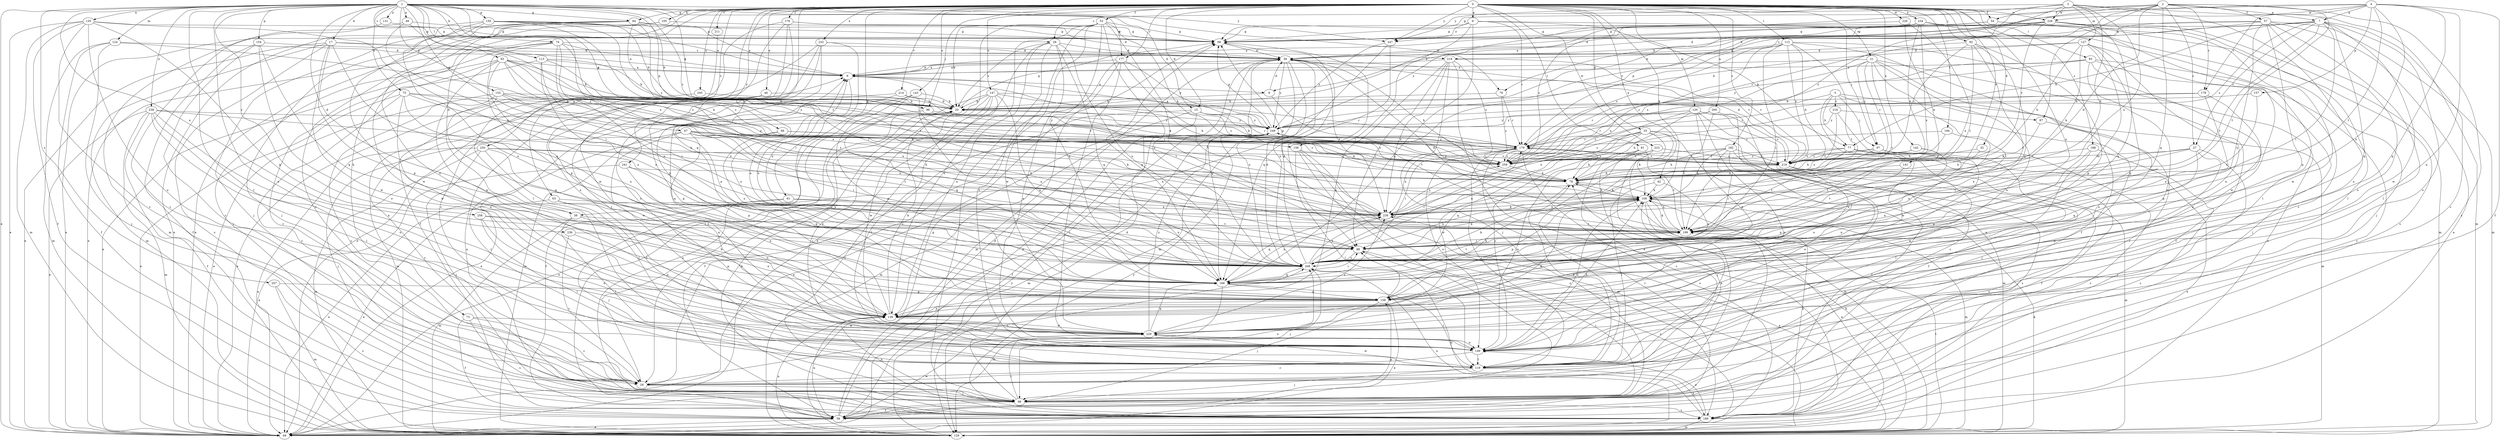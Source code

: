strict digraph  {
0;
1;
2;
3;
4;
5;
6;
7;
8;
9;
15;
17;
20;
21;
26;
27;
29;
32;
33;
38;
39;
42;
46;
48;
49;
53;
54;
57;
59;
61;
63;
64;
65;
66;
67;
68;
73;
74;
75;
76;
77;
78;
81;
83;
87;
88;
92;
96;
97;
98;
105;
108;
112;
113;
119;
120;
124;
127;
129;
131;
135;
139;
141;
142;
143;
147;
149;
150;
154;
155;
156;
157;
158;
168;
176;
177;
178;
179;
182;
188;
189;
194;
199;
200;
205;
208;
211;
214;
216;
218;
219;
223;
226;
228;
229;
232;
234;
236;
238;
239;
241;
247;
249;
250;
257;
258;
259;
0 -> 6  [label=a];
0 -> 15  [label=b];
0 -> 21  [label=c];
0 -> 32  [label=d];
0 -> 33  [label=d];
0 -> 38  [label=d];
0 -> 42  [label=e];
0 -> 46  [label=e];
0 -> 53  [label=f];
0 -> 54  [label=f];
0 -> 61  [label=g];
0 -> 63  [label=g];
0 -> 64  [label=g];
0 -> 73  [label=h];
0 -> 81  [label=i];
0 -> 83  [label=i];
0 -> 92  [label=j];
0 -> 96  [label=j];
0 -> 105  [label=k];
0 -> 108  [label=k];
0 -> 112  [label=l];
0 -> 120  [label=m];
0 -> 141  [label=o];
0 -> 142  [label=o];
0 -> 143  [label=o];
0 -> 147  [label=o];
0 -> 168  [label=q];
0 -> 176  [label=r];
0 -> 177  [label=r];
0 -> 182  [label=s];
0 -> 188  [label=s];
0 -> 194  [label=t];
0 -> 200  [label=u];
0 -> 205  [label=u];
0 -> 208  [label=u];
0 -> 211  [label=v];
0 -> 214  [label=v];
0 -> 223  [label=w];
0 -> 226  [label=w];
0 -> 228  [label=w];
0 -> 232  [label=x];
0 -> 234  [label=x];
0 -> 241  [label=y];
0 -> 247  [label=y];
0 -> 250  [label=z];
1 -> 15  [label=b];
1 -> 17  [label=b];
1 -> 26  [label=c];
1 -> 38  [label=d];
1 -> 48  [label=e];
1 -> 49  [label=e];
1 -> 64  [label=g];
1 -> 65  [label=g];
1 -> 66  [label=g];
1 -> 67  [label=g];
1 -> 74  [label=h];
1 -> 75  [label=h];
1 -> 76  [label=h];
1 -> 96  [label=j];
1 -> 113  [label=l];
1 -> 119  [label=l];
1 -> 124  [label=m];
1 -> 131  [label=n];
1 -> 135  [label=n];
1 -> 149  [label=o];
1 -> 150  [label=p];
1 -> 154  [label=p];
1 -> 155  [label=p];
1 -> 156  [label=p];
1 -> 177  [label=r];
1 -> 236  [label=x];
1 -> 238  [label=x];
1 -> 239  [label=x];
1 -> 247  [label=y];
1 -> 257  [label=z];
1 -> 258  [label=z];
1 -> 259  [label=z];
2 -> 7  [label=a];
2 -> 20  [label=b];
2 -> 26  [label=c];
2 -> 27  [label=c];
2 -> 38  [label=d];
2 -> 54  [label=f];
2 -> 57  [label=f];
2 -> 87  [label=i];
2 -> 168  [label=q];
2 -> 178  [label=r];
2 -> 189  [label=s];
2 -> 199  [label=t];
2 -> 259  [label=z];
3 -> 20  [label=b];
3 -> 76  [label=h];
3 -> 108  [label=k];
3 -> 127  [label=m];
3 -> 129  [label=m];
3 -> 149  [label=o];
3 -> 156  [label=p];
3 -> 228  [label=w];
3 -> 239  [label=x];
3 -> 247  [label=y];
4 -> 7  [label=a];
4 -> 8  [label=a];
4 -> 59  [label=f];
4 -> 68  [label=g];
4 -> 139  [label=n];
4 -> 157  [label=p];
4 -> 158  [label=p];
4 -> 178  [label=r];
4 -> 199  [label=t];
4 -> 208  [label=u];
4 -> 228  [label=w];
5 -> 77  [label=h];
5 -> 87  [label=i];
5 -> 97  [label=j];
5 -> 129  [label=m];
5 -> 179  [label=r];
5 -> 216  [label=v];
5 -> 229  [label=w];
6 -> 68  [label=g];
6 -> 77  [label=h];
6 -> 88  [label=i];
6 -> 97  [label=j];
6 -> 168  [label=q];
6 -> 179  [label=r];
6 -> 247  [label=y];
7 -> 27  [label=c];
7 -> 29  [label=c];
7 -> 68  [label=g];
7 -> 77  [label=h];
7 -> 88  [label=i];
7 -> 149  [label=o];
7 -> 168  [label=q];
7 -> 199  [label=t];
7 -> 218  [label=v];
7 -> 229  [label=w];
7 -> 259  [label=z];
8 -> 20  [label=b];
8 -> 39  [label=d];
8 -> 199  [label=t];
9 -> 8  [label=a];
9 -> 78  [label=h];
9 -> 199  [label=t];
9 -> 208  [label=u];
15 -> 49  [label=e];
15 -> 59  [label=f];
15 -> 129  [label=m];
15 -> 179  [label=r];
15 -> 249  [label=y];
15 -> 259  [label=z];
17 -> 9  [label=a];
17 -> 49  [label=e];
17 -> 129  [label=m];
17 -> 158  [label=p];
17 -> 189  [label=s];
17 -> 208  [label=u];
17 -> 218  [label=v];
17 -> 229  [label=w];
20 -> 49  [label=e];
20 -> 68  [label=g];
20 -> 249  [label=y];
21 -> 9  [label=a];
21 -> 59  [label=f];
21 -> 88  [label=i];
21 -> 97  [label=j];
21 -> 139  [label=n];
21 -> 149  [label=o];
21 -> 199  [label=t];
21 -> 219  [label=v];
21 -> 259  [label=z];
26 -> 20  [label=b];
26 -> 39  [label=d];
26 -> 49  [label=e];
26 -> 98  [label=j];
26 -> 139  [label=n];
26 -> 149  [label=o];
26 -> 168  [label=q];
26 -> 208  [label=u];
27 -> 98  [label=j];
27 -> 168  [label=q];
27 -> 199  [label=t];
27 -> 219  [label=v];
27 -> 229  [label=w];
27 -> 239  [label=x];
29 -> 20  [label=b];
29 -> 98  [label=j];
29 -> 208  [label=u];
32 -> 78  [label=h];
32 -> 219  [label=v];
33 -> 59  [label=f];
33 -> 98  [label=j];
33 -> 108  [label=k];
33 -> 129  [label=m];
33 -> 149  [label=o];
33 -> 179  [label=r];
33 -> 208  [label=u];
33 -> 229  [label=w];
33 -> 259  [label=z];
38 -> 119  [label=l];
38 -> 129  [label=m];
38 -> 139  [label=n];
38 -> 199  [label=t];
39 -> 9  [label=a];
39 -> 49  [label=e];
39 -> 78  [label=h];
39 -> 129  [label=m];
39 -> 168  [label=q];
39 -> 208  [label=u];
39 -> 219  [label=v];
39 -> 239  [label=x];
39 -> 249  [label=y];
42 -> 108  [label=k];
42 -> 119  [label=l];
42 -> 208  [label=u];
46 -> 20  [label=b];
46 -> 129  [label=m];
46 -> 158  [label=p];
46 -> 189  [label=s];
46 -> 208  [label=u];
46 -> 229  [label=w];
48 -> 68  [label=g];
48 -> 88  [label=i];
48 -> 108  [label=k];
48 -> 129  [label=m];
53 -> 20  [label=b];
53 -> 29  [label=c];
53 -> 68  [label=g];
53 -> 78  [label=h];
53 -> 139  [label=n];
53 -> 149  [label=o];
53 -> 168  [label=q];
53 -> 199  [label=t];
53 -> 208  [label=u];
53 -> 229  [label=w];
54 -> 9  [label=a];
54 -> 39  [label=d];
54 -> 68  [label=g];
54 -> 119  [label=l];
54 -> 189  [label=s];
57 -> 39  [label=d];
57 -> 49  [label=e];
57 -> 68  [label=g];
57 -> 119  [label=l];
57 -> 129  [label=m];
57 -> 149  [label=o];
57 -> 158  [label=p];
57 -> 179  [label=r];
57 -> 208  [label=u];
59 -> 39  [label=d];
59 -> 49  [label=e];
59 -> 68  [label=g];
59 -> 139  [label=n];
59 -> 158  [label=p];
59 -> 179  [label=r];
59 -> 229  [label=w];
61 -> 49  [label=e];
61 -> 98  [label=j];
61 -> 208  [label=u];
61 -> 239  [label=x];
63 -> 49  [label=e];
63 -> 139  [label=n];
63 -> 149  [label=o];
63 -> 239  [label=x];
64 -> 9  [label=a];
64 -> 20  [label=b];
64 -> 49  [label=e];
64 -> 68  [label=g];
64 -> 88  [label=i];
64 -> 98  [label=j];
64 -> 139  [label=n];
64 -> 199  [label=t];
64 -> 229  [label=w];
65 -> 9  [label=a];
65 -> 20  [label=b];
65 -> 49  [label=e];
65 -> 139  [label=n];
65 -> 199  [label=t];
65 -> 208  [label=u];
65 -> 219  [label=v];
65 -> 229  [label=w];
65 -> 239  [label=x];
65 -> 259  [label=z];
66 -> 98  [label=j];
66 -> 179  [label=r];
66 -> 208  [label=u];
66 -> 259  [label=z];
67 -> 88  [label=i];
67 -> 108  [label=k];
67 -> 119  [label=l];
67 -> 139  [label=n];
67 -> 158  [label=p];
67 -> 179  [label=r];
67 -> 199  [label=t];
67 -> 239  [label=x];
67 -> 259  [label=z];
68 -> 39  [label=d];
68 -> 208  [label=u];
73 -> 29  [label=c];
73 -> 59  [label=f];
73 -> 189  [label=s];
73 -> 229  [label=w];
74 -> 9  [label=a];
74 -> 39  [label=d];
74 -> 49  [label=e];
74 -> 88  [label=i];
74 -> 98  [label=j];
74 -> 158  [label=p];
74 -> 208  [label=u];
74 -> 239  [label=x];
75 -> 20  [label=b];
75 -> 29  [label=c];
75 -> 49  [label=e];
75 -> 139  [label=n];
75 -> 208  [label=u];
75 -> 239  [label=x];
75 -> 249  [label=y];
76 -> 20  [label=b];
76 -> 179  [label=r];
76 -> 259  [label=z];
77 -> 49  [label=e];
77 -> 59  [label=f];
77 -> 199  [label=t];
77 -> 219  [label=v];
77 -> 229  [label=w];
77 -> 259  [label=z];
78 -> 108  [label=k];
78 -> 208  [label=u];
78 -> 249  [label=y];
81 -> 29  [label=c];
81 -> 98  [label=j];
81 -> 199  [label=t];
81 -> 259  [label=z];
83 -> 9  [label=a];
83 -> 98  [label=j];
83 -> 139  [label=n];
83 -> 149  [label=o];
83 -> 189  [label=s];
83 -> 249  [label=y];
83 -> 259  [label=z];
87 -> 108  [label=k];
87 -> 119  [label=l];
88 -> 108  [label=k];
88 -> 189  [label=s];
88 -> 208  [label=u];
92 -> 39  [label=d];
92 -> 88  [label=i];
92 -> 158  [label=p];
92 -> 208  [label=u];
92 -> 219  [label=v];
92 -> 239  [label=x];
96 -> 59  [label=f];
96 -> 108  [label=k];
96 -> 249  [label=y];
97 -> 119  [label=l];
97 -> 139  [label=n];
97 -> 189  [label=s];
97 -> 199  [label=t];
97 -> 219  [label=v];
97 -> 259  [label=z];
98 -> 39  [label=d];
98 -> 59  [label=f];
98 -> 88  [label=i];
98 -> 139  [label=n];
98 -> 189  [label=s];
98 -> 208  [label=u];
105 -> 29  [label=c];
105 -> 49  [label=e];
105 -> 68  [label=g];
108 -> 49  [label=e];
108 -> 78  [label=h];
108 -> 98  [label=j];
108 -> 129  [label=m];
108 -> 149  [label=o];
108 -> 158  [label=p];
108 -> 239  [label=x];
112 -> 39  [label=d];
112 -> 49  [label=e];
112 -> 59  [label=f];
112 -> 78  [label=h];
112 -> 88  [label=i];
112 -> 199  [label=t];
112 -> 219  [label=v];
112 -> 239  [label=x];
112 -> 259  [label=z];
113 -> 9  [label=a];
113 -> 20  [label=b];
113 -> 29  [label=c];
113 -> 88  [label=i];
113 -> 208  [label=u];
113 -> 259  [label=z];
119 -> 29  [label=c];
119 -> 78  [label=h];
119 -> 98  [label=j];
119 -> 108  [label=k];
119 -> 189  [label=s];
119 -> 229  [label=w];
120 -> 29  [label=c];
120 -> 59  [label=f];
120 -> 78  [label=h];
120 -> 149  [label=o];
120 -> 158  [label=p];
120 -> 219  [label=v];
120 -> 239  [label=x];
120 -> 249  [label=y];
120 -> 259  [label=z];
124 -> 39  [label=d];
124 -> 59  [label=f];
124 -> 98  [label=j];
124 -> 129  [label=m];
124 -> 259  [label=z];
127 -> 20  [label=b];
127 -> 39  [label=d];
127 -> 78  [label=h];
127 -> 108  [label=k];
127 -> 139  [label=n];
127 -> 158  [label=p];
127 -> 208  [label=u];
127 -> 229  [label=w];
129 -> 78  [label=h];
129 -> 108  [label=k];
129 -> 139  [label=n];
129 -> 199  [label=t];
129 -> 208  [label=u];
129 -> 239  [label=x];
129 -> 249  [label=y];
131 -> 29  [label=c];
131 -> 68  [label=g];
135 -> 29  [label=c];
135 -> 49  [label=e];
135 -> 59  [label=f];
135 -> 68  [label=g];
135 -> 129  [label=m];
135 -> 149  [label=o];
135 -> 158  [label=p];
135 -> 239  [label=x];
139 -> 9  [label=a];
139 -> 20  [label=b];
139 -> 229  [label=w];
141 -> 78  [label=h];
141 -> 199  [label=t];
142 -> 78  [label=h];
142 -> 199  [label=t];
142 -> 208  [label=u];
142 -> 259  [label=z];
143 -> 20  [label=b];
143 -> 158  [label=p];
143 -> 168  [label=q];
143 -> 189  [label=s];
147 -> 20  [label=b];
147 -> 59  [label=f];
147 -> 119  [label=l];
147 -> 149  [label=o];
147 -> 168  [label=q];
147 -> 179  [label=r];
147 -> 189  [label=s];
147 -> 229  [label=w];
147 -> 259  [label=z];
149 -> 29  [label=c];
149 -> 108  [label=k];
149 -> 119  [label=l];
150 -> 9  [label=a];
150 -> 20  [label=b];
150 -> 49  [label=e];
150 -> 68  [label=g];
150 -> 78  [label=h];
150 -> 98  [label=j];
150 -> 168  [label=q];
150 -> 259  [label=z];
154 -> 29  [label=c];
154 -> 39  [label=d];
154 -> 59  [label=f];
154 -> 149  [label=o];
154 -> 168  [label=q];
155 -> 20  [label=b];
155 -> 29  [label=c];
155 -> 49  [label=e];
155 -> 78  [label=h];
155 -> 168  [label=q];
155 -> 219  [label=v];
155 -> 239  [label=x];
156 -> 98  [label=j];
156 -> 119  [label=l];
156 -> 129  [label=m];
156 -> 189  [label=s];
156 -> 219  [label=v];
157 -> 20  [label=b];
157 -> 199  [label=t];
158 -> 49  [label=e];
158 -> 88  [label=i];
158 -> 98  [label=j];
158 -> 139  [label=n];
168 -> 9  [label=a];
168 -> 68  [label=g];
168 -> 88  [label=i];
168 -> 108  [label=k];
168 -> 119  [label=l];
168 -> 129  [label=m];
168 -> 158  [label=p];
168 -> 239  [label=x];
176 -> 29  [label=c];
176 -> 39  [label=d];
176 -> 59  [label=f];
176 -> 68  [label=g];
176 -> 149  [label=o];
176 -> 229  [label=w];
177 -> 9  [label=a];
177 -> 29  [label=c];
177 -> 129  [label=m];
177 -> 149  [label=o];
177 -> 199  [label=t];
177 -> 249  [label=y];
178 -> 20  [label=b];
178 -> 158  [label=p];
178 -> 179  [label=r];
178 -> 208  [label=u];
179 -> 20  [label=b];
179 -> 78  [label=h];
179 -> 88  [label=i];
179 -> 119  [label=l];
179 -> 149  [label=o];
179 -> 189  [label=s];
179 -> 219  [label=v];
179 -> 239  [label=x];
179 -> 259  [label=z];
182 -> 78  [label=h];
182 -> 88  [label=i];
182 -> 108  [label=k];
182 -> 149  [label=o];
182 -> 189  [label=s];
182 -> 219  [label=v];
182 -> 259  [label=z];
188 -> 139  [label=n];
188 -> 158  [label=p];
188 -> 189  [label=s];
188 -> 219  [label=v];
189 -> 9  [label=a];
189 -> 20  [label=b];
189 -> 108  [label=k];
189 -> 129  [label=m];
189 -> 149  [label=o];
189 -> 208  [label=u];
189 -> 249  [label=y];
194 -> 78  [label=h];
194 -> 179  [label=r];
194 -> 208  [label=u];
199 -> 39  [label=d];
199 -> 78  [label=h];
199 -> 88  [label=i];
199 -> 108  [label=k];
200 -> 119  [label=l];
200 -> 149  [label=o];
200 -> 179  [label=r];
200 -> 199  [label=t];
200 -> 249  [label=y];
205 -> 20  [label=b];
205 -> 49  [label=e];
208 -> 9  [label=a];
208 -> 39  [label=d];
208 -> 68  [label=g];
208 -> 98  [label=j];
208 -> 108  [label=k];
208 -> 168  [label=q];
208 -> 179  [label=r];
208 -> 199  [label=t];
208 -> 239  [label=x];
211 -> 119  [label=l];
214 -> 20  [label=b];
214 -> 49  [label=e];
214 -> 129  [label=m];
214 -> 208  [label=u];
214 -> 259  [label=z];
216 -> 98  [label=j];
216 -> 139  [label=n];
216 -> 239  [label=x];
216 -> 249  [label=y];
218 -> 9  [label=a];
218 -> 49  [label=e];
218 -> 88  [label=i];
218 -> 98  [label=j];
218 -> 139  [label=n];
218 -> 219  [label=v];
218 -> 239  [label=x];
218 -> 259  [label=z];
219 -> 39  [label=d];
219 -> 78  [label=h];
219 -> 129  [label=m];
219 -> 158  [label=p];
219 -> 179  [label=r];
219 -> 189  [label=s];
223 -> 119  [label=l];
223 -> 129  [label=m];
223 -> 149  [label=o];
223 -> 168  [label=q];
223 -> 219  [label=v];
226 -> 68  [label=g];
226 -> 108  [label=k];
226 -> 199  [label=t];
228 -> 39  [label=d];
228 -> 68  [label=g];
228 -> 119  [label=l];
228 -> 129  [label=m];
228 -> 168  [label=q];
228 -> 179  [label=r];
228 -> 219  [label=v];
228 -> 229  [label=w];
228 -> 249  [label=y];
229 -> 108  [label=k];
229 -> 149  [label=o];
229 -> 168  [label=q];
229 -> 239  [label=x];
229 -> 249  [label=y];
232 -> 39  [label=d];
232 -> 49  [label=e];
232 -> 119  [label=l];
232 -> 149  [label=o];
232 -> 158  [label=p];
232 -> 208  [label=u];
234 -> 29  [label=c];
234 -> 68  [label=g];
234 -> 78  [label=h];
234 -> 98  [label=j];
234 -> 239  [label=x];
234 -> 249  [label=y];
234 -> 259  [label=z];
236 -> 29  [label=c];
236 -> 88  [label=i];
236 -> 158  [label=p];
238 -> 49  [label=e];
238 -> 59  [label=f];
238 -> 78  [label=h];
238 -> 119  [label=l];
238 -> 129  [label=m];
238 -> 139  [label=n];
238 -> 149  [label=o];
238 -> 249  [label=y];
239 -> 68  [label=g];
239 -> 108  [label=k];
239 -> 168  [label=q];
239 -> 199  [label=t];
239 -> 259  [label=z];
241 -> 49  [label=e];
241 -> 78  [label=h];
241 -> 139  [label=n];
241 -> 168  [label=q];
247 -> 139  [label=n];
247 -> 168  [label=q];
247 -> 249  [label=y];
249 -> 9  [label=a];
249 -> 59  [label=f];
249 -> 68  [label=g];
249 -> 129  [label=m];
249 -> 179  [label=r];
250 -> 49  [label=e];
250 -> 78  [label=h];
250 -> 98  [label=j];
250 -> 119  [label=l];
250 -> 129  [label=m];
250 -> 139  [label=n];
250 -> 259  [label=z];
257 -> 129  [label=m];
257 -> 158  [label=p];
257 -> 189  [label=s];
258 -> 88  [label=i];
258 -> 119  [label=l];
258 -> 149  [label=o];
258 -> 199  [label=t];
259 -> 78  [label=h];
}
